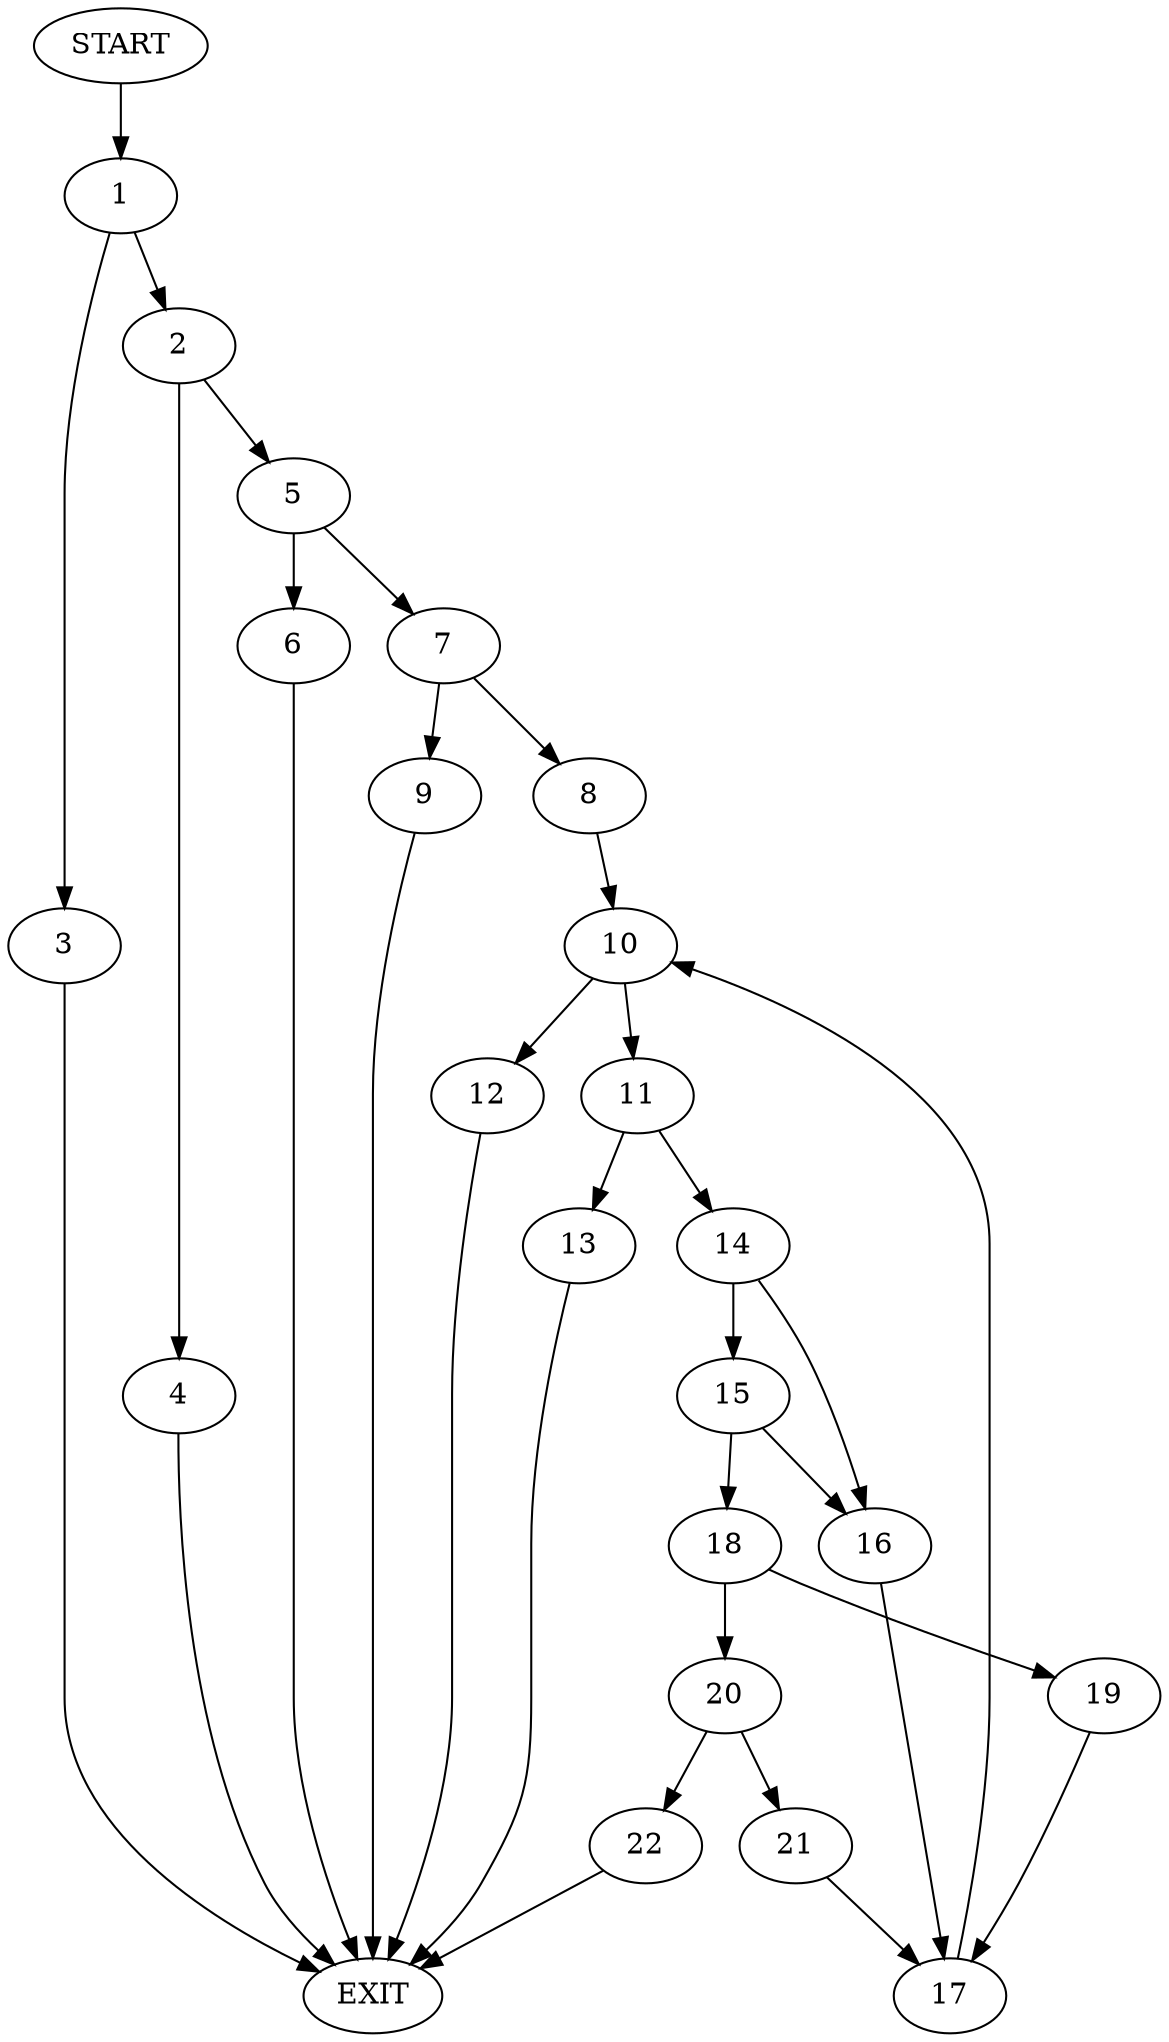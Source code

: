 digraph {
0 [label="START"]
23 [label="EXIT"]
0 -> 1
1 -> 2
1 -> 3
2 -> 4
2 -> 5
3 -> 23
5 -> 6
5 -> 7
4 -> 23
7 -> 8
7 -> 9
6 -> 23
9 -> 23
8 -> 10
10 -> 11
10 -> 12
12 -> 23
11 -> 13
11 -> 14
14 -> 15
14 -> 16
13 -> 23
16 -> 17
15 -> 16
15 -> 18
18 -> 19
18 -> 20
17 -> 10
20 -> 21
20 -> 22
19 -> 17
21 -> 17
22 -> 23
}
